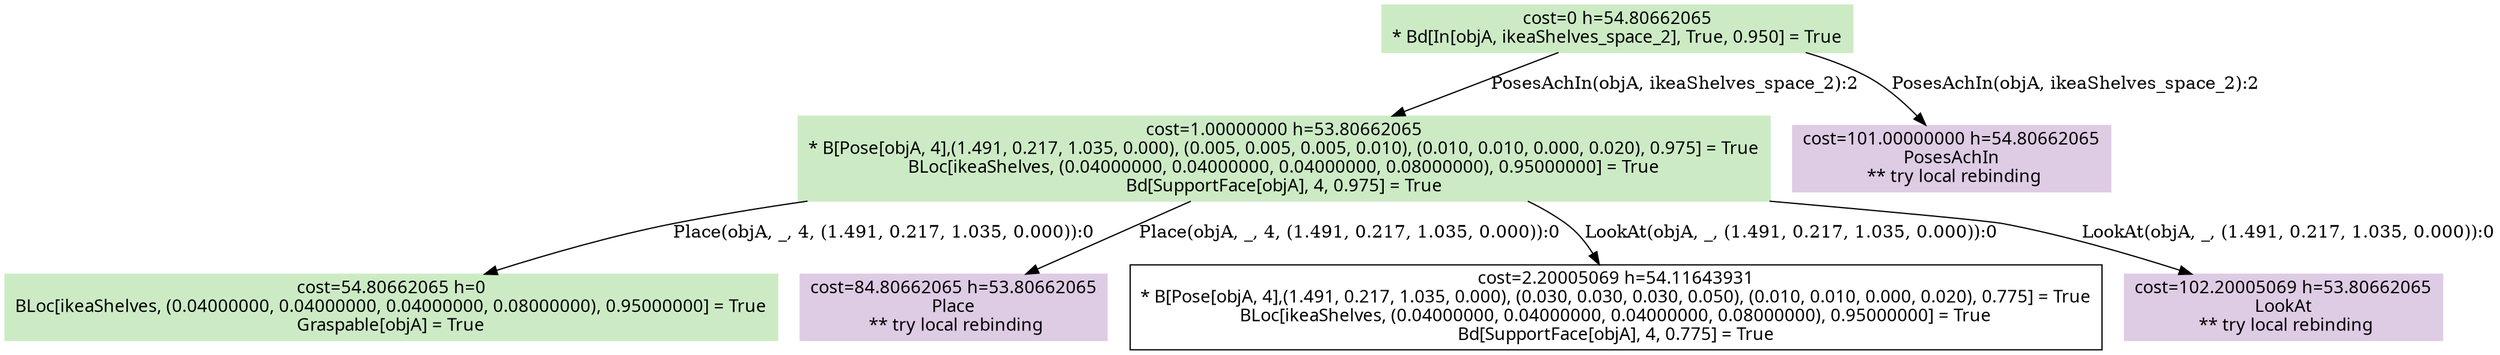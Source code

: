 digraph G {
    ordering=out;
    node [fontname=HelveticaBold];
    "154" [shape=box, style=filled, colorscheme=pastel16, color=2, label="cost=0 h=54.80662065\n* Bd[In[objA, ikeaShelves_space_2], True, 0.950] = True\n"];
    "154" [shape=box, label="cost=0 h=54.80662065\n* Bd[In[objA, ikeaShelves_space_2], True, 0.950] = True\n"];
    "316" [shape=box, label="cost=1.00000000 h=53.80662065\n* B[Pose[objA, 4],(1.491, 0.217, 1.035, 0.000), (0.005, 0.005, 0.005, 0.010), (0.010, 0.010, 0.000, 0.020), 0.975] = True\nBLoc[ikeaShelves, (0.04000000, 0.04000000, 0.04000000, 0.08000000), 0.95000000] = True\nBd[SupportFace[objA], 4, 0.975] = True\n"];
    "154" -> "316"[label="PosesAchIn(objA, ikeaShelves_space_2):2"];
    "154" [shape=box, label="cost=0 h=54.80662065\n* Bd[In[objA, ikeaShelves_space_2], True, 0.950] = True\n"];
    "353" [shape=box, style=filled, colorscheme=pastel16, color=4, label="cost=101.00000000 h=54.80662065\nPosesAchIn\n ** try local rebinding"];
    "154" -> "353"[label="PosesAchIn(objA, ikeaShelves_space_2):2"];
    "316" [shape=box, style=filled, colorscheme=pastel16, color=2, label="cost=1.00000000 h=53.80662065\n* B[Pose[objA, 4],(1.491, 0.217, 1.035, 0.000), (0.005, 0.005, 0.005, 0.010), (0.010, 0.010, 0.000, 0.020), 0.975] = True\nBLoc[ikeaShelves, (0.04000000, 0.04000000, 0.04000000, 0.08000000), 0.95000000] = True\nBd[SupportFace[objA], 4, 0.975] = True\n"];
    "316" [shape=box, label="cost=1.00000000 h=53.80662065\n* B[Pose[objA, 4],(1.491, 0.217, 1.035, 0.000), (0.005, 0.005, 0.005, 0.010), (0.010, 0.010, 0.000, 0.020), 0.975] = True\nBLoc[ikeaShelves, (0.04000000, 0.04000000, 0.04000000, 0.08000000), 0.95000000] = True\nBd[SupportFace[objA], 4, 0.975] = True\n"];
    "354" [shape=box, label="cost=54.80662065 h=0\nBLoc[ikeaShelves, (0.04000000, 0.04000000, 0.04000000, 0.08000000), 0.95000000] = True\nGraspable[objA] = True\n"];
    "316" -> "354"[label="Place(objA, _, 4, (1.491, 0.217, 1.035, 0.000)):0"];
    "316" [shape=box, label="cost=1.00000000 h=53.80662065\n* B[Pose[objA, 4],(1.491, 0.217, 1.035, 0.000), (0.005, 0.005, 0.005, 0.010), (0.010, 0.010, 0.000, 0.020), 0.975] = True\nBLoc[ikeaShelves, (0.04000000, 0.04000000, 0.04000000, 0.08000000), 0.95000000] = True\nBd[SupportFace[objA], 4, 0.975] = True\n"];
    "355" [shape=box, style=filled, colorscheme=pastel16, color=4, label="cost=84.80662065 h=53.80662065\nPlace\n ** try local rebinding"];
    "316" -> "355"[label="Place(objA, _, 4, (1.491, 0.217, 1.035, 0.000)):0"];
    "316" [shape=box, label="cost=1.00000000 h=53.80662065\n* B[Pose[objA, 4],(1.491, 0.217, 1.035, 0.000), (0.005, 0.005, 0.005, 0.010), (0.010, 0.010, 0.000, 0.020), 0.975] = True\nBLoc[ikeaShelves, (0.04000000, 0.04000000, 0.04000000, 0.08000000), 0.95000000] = True\nBd[SupportFace[objA], 4, 0.975] = True\n"];
    "356" [shape=box, label="cost=2.20005069 h=54.11643931\n* B[Pose[objA, 4],(1.491, 0.217, 1.035, 0.000), (0.030, 0.030, 0.030, 0.050), (0.010, 0.010, 0.000, 0.020), 0.775] = True\nBLoc[ikeaShelves, (0.04000000, 0.04000000, 0.04000000, 0.08000000), 0.95000000] = True\nBd[SupportFace[objA], 4, 0.775] = True\n"];
    "316" -> "356"[label="LookAt(objA, _, (1.491, 0.217, 1.035, 0.000)):0"];
    "316" [shape=box, label="cost=1.00000000 h=53.80662065\n* B[Pose[objA, 4],(1.491, 0.217, 1.035, 0.000), (0.005, 0.005, 0.005, 0.010), (0.010, 0.010, 0.000, 0.020), 0.975] = True\nBLoc[ikeaShelves, (0.04000000, 0.04000000, 0.04000000, 0.08000000), 0.95000000] = True\nBd[SupportFace[objA], 4, 0.975] = True\n"];
    "357" [shape=box, style=filled, colorscheme=pastel16, color=4, label="cost=102.20005069 h=53.80662065\nLookAt\n ** try local rebinding"];
    "316" -> "357"[label="LookAt(objA, _, (1.491, 0.217, 1.035, 0.000)):0"];
    "354" [shape=box, style=filled, colorscheme=pastel16, color=2, label="cost=54.80662065 h=0\nBLoc[ikeaShelves, (0.04000000, 0.04000000, 0.04000000, 0.08000000), 0.95000000] = True\nGraspable[objA] = True\n"];
    "154" [shape=box, style=filled, colorscheme=pastel16,color=3];
    "316" [shape=box, style=filled, colorscheme=pastel16,color=3];
    "354" [shape=box, style=filled, colorscheme=pastel16,color=3];
}
